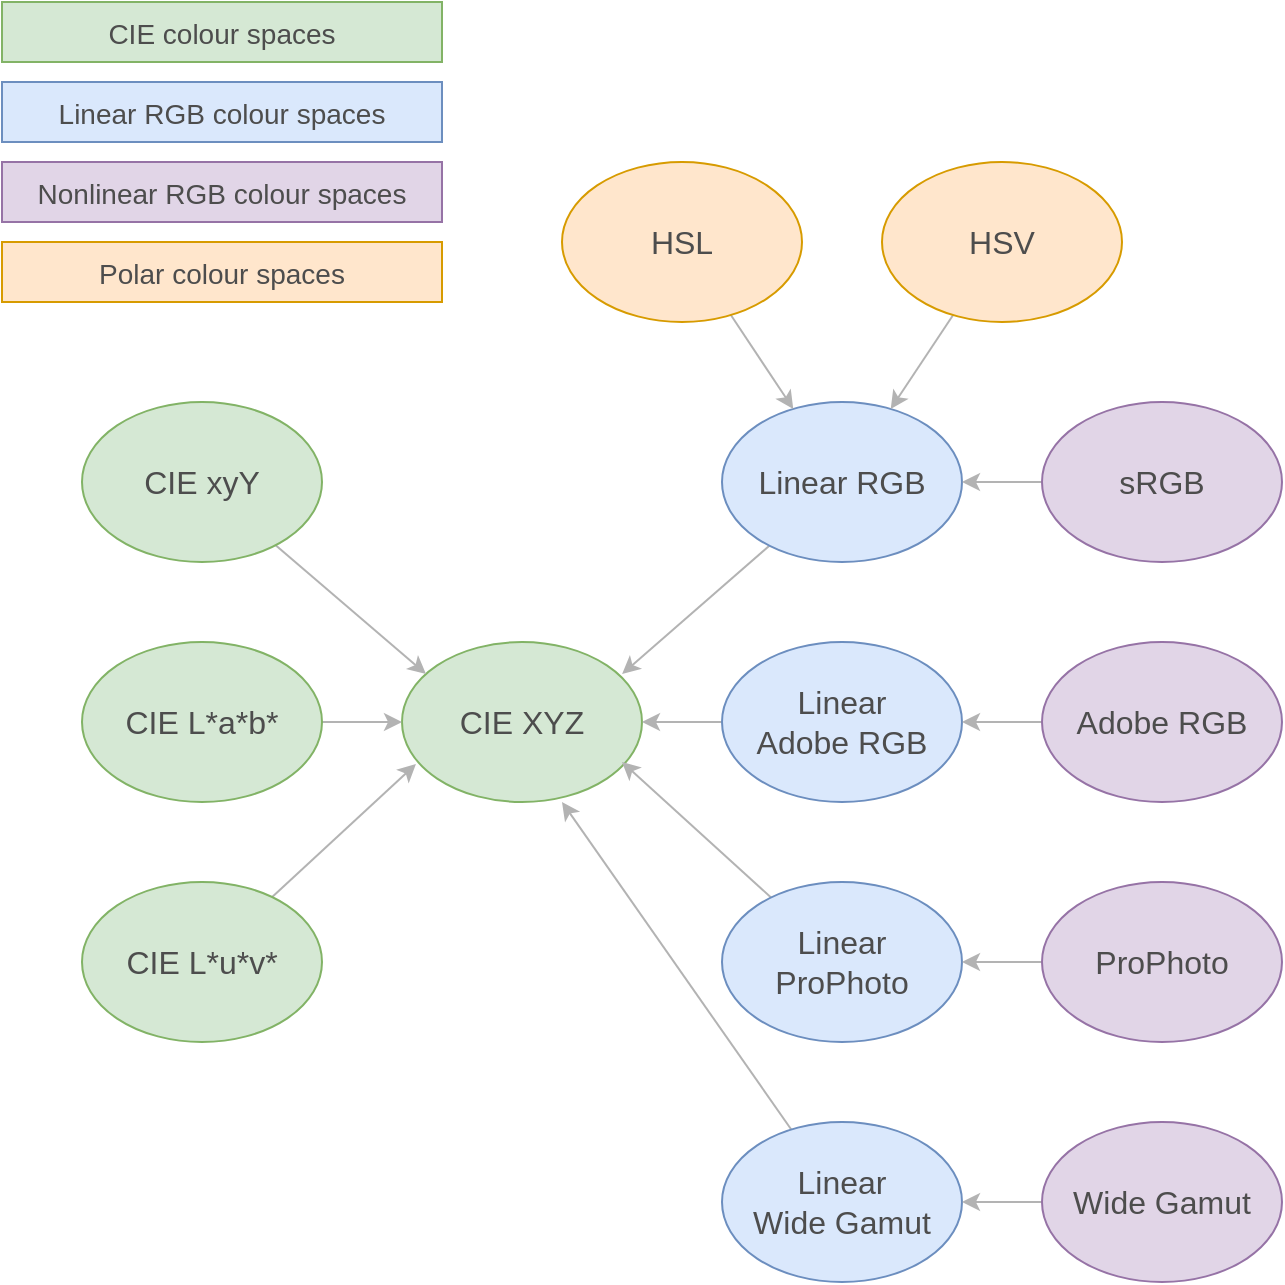 <mxfile version="16.1.2" type="device"><diagram id="Pf03Co7wrEZyGWiGNzQr" name="Page-1"><mxGraphModel dx="1106" dy="997" grid="1" gridSize="10" guides="1" tooltips="1" connect="1" arrows="1" fold="1" page="1" pageScale="1" pageWidth="827" pageHeight="1169" math="0" shadow="0"><root><mxCell id="0"/><mxCell id="1" parent="0"/><mxCell id="ugq9xhoPoMMtB-8sLs-u-1" value="&lt;font style=&quot;font-size: 16px&quot;&gt;CIE XYZ&lt;/font&gt;" style="ellipse;whiteSpace=wrap;html=1;fillColor=#d5e8d4;strokeColor=#82b366;fontColor=#4D4D4D;" parent="1" vertex="1"><mxGeometry x="280" y="400" width="120" height="80" as="geometry"/></mxCell><mxCell id="ugq9xhoPoMMtB-8sLs-u-41" value="" style="rounded=0;orthogonalLoop=1;jettySize=auto;html=1;fontFamily=Helvetica;fontSize=14;fontColor=#4D4D4D;entryX=0.1;entryY=0.2;entryDx=0;entryDy=0;entryPerimeter=0;strokeColor=#B3B3B3;" parent="1" source="ugq9xhoPoMMtB-8sLs-u-2" target="ugq9xhoPoMMtB-8sLs-u-1" edge="1"><mxGeometry relative="1" as="geometry"/></mxCell><mxCell id="ugq9xhoPoMMtB-8sLs-u-2" value="&lt;font style=&quot;font-size: 16px&quot;&gt;CIE xyY&lt;/font&gt;" style="ellipse;whiteSpace=wrap;html=1;fillColor=#d5e8d4;strokeColor=#82b366;fontColor=#4D4D4D;" parent="1" vertex="1"><mxGeometry x="120" y="280" width="120" height="80" as="geometry"/></mxCell><mxCell id="ugq9xhoPoMMtB-8sLs-u-37" value="" style="edgeStyle=orthogonalEdgeStyle;rounded=0;orthogonalLoop=1;jettySize=auto;html=1;fontFamily=Helvetica;fontSize=14;fontColor=#4D4D4D;strokeColor=#B3B3B3;" parent="1" source="ugq9xhoPoMMtB-8sLs-u-3" target="ugq9xhoPoMMtB-8sLs-u-1" edge="1"><mxGeometry relative="1" as="geometry"/></mxCell><mxCell id="ugq9xhoPoMMtB-8sLs-u-3" value="&lt;font style=&quot;font-size: 16px&quot;&gt;CIE L*a*b*&lt;/font&gt;" style="ellipse;whiteSpace=wrap;html=1;fillColor=#d5e8d4;strokeColor=#82b366;fontColor=#4D4D4D;" parent="1" vertex="1"><mxGeometry x="120" y="400" width="120" height="80" as="geometry"/></mxCell><mxCell id="ugq9xhoPoMMtB-8sLs-u-39" value="" style="rounded=0;orthogonalLoop=1;jettySize=auto;html=1;fontFamily=Helvetica;fontSize=14;fontColor=#4D4D4D;entryX=0.058;entryY=0.763;entryDx=0;entryDy=0;entryPerimeter=0;strokeColor=#B3B3B3;" parent="1" source="ugq9xhoPoMMtB-8sLs-u-4" target="ugq9xhoPoMMtB-8sLs-u-1" edge="1"><mxGeometry relative="1" as="geometry"/></mxCell><mxCell id="ugq9xhoPoMMtB-8sLs-u-4" value="&lt;font style=&quot;font-size: 16px&quot;&gt;CIE L*u*v*&lt;/font&gt;" style="ellipse;whiteSpace=wrap;html=1;fillColor=#d5e8d4;strokeColor=#82b366;fontColor=#4D4D4D;" parent="1" vertex="1"><mxGeometry x="120" y="520" width="120" height="80" as="geometry"/></mxCell><mxCell id="ugq9xhoPoMMtB-8sLs-u-43" value="" style="edgeStyle=none;rounded=0;orthogonalLoop=1;jettySize=auto;html=1;fontFamily=Helvetica;fontSize=14;fontColor=#4D4D4D;entryX=0.917;entryY=0.2;entryDx=0;entryDy=0;entryPerimeter=0;strokeColor=#B3B3B3;" parent="1" source="ugq9xhoPoMMtB-8sLs-u-5" target="ugq9xhoPoMMtB-8sLs-u-1" edge="1"><mxGeometry relative="1" as="geometry"/></mxCell><mxCell id="ugq9xhoPoMMtB-8sLs-u-5" value="&lt;font&gt;&lt;font style=&quot;font-size: 16px&quot;&gt;Linear RGB&lt;/font&gt;&lt;br&gt;&lt;/font&gt;" style="ellipse;whiteSpace=wrap;html=1;fillColor=#dae8fc;strokeColor=#6c8ebf;fontColor=#4D4D4D;" parent="1" vertex="1"><mxGeometry x="440" y="280" width="120" height="80" as="geometry"/></mxCell><mxCell id="ugq9xhoPoMMtB-8sLs-u-45" value="" style="edgeStyle=none;rounded=0;orthogonalLoop=1;jettySize=auto;html=1;fontFamily=Helvetica;fontSize=14;fontColor=#4D4D4D;entryX=1;entryY=0.5;entryDx=0;entryDy=0;strokeColor=#B3B3B3;" parent="1" source="ugq9xhoPoMMtB-8sLs-u-6" target="ugq9xhoPoMMtB-8sLs-u-1" edge="1"><mxGeometry relative="1" as="geometry"/></mxCell><mxCell id="ugq9xhoPoMMtB-8sLs-u-6" value="&lt;font&gt;&lt;font style=&quot;font-size: 16px&quot;&gt;Linear&lt;br&gt;Adobe RGB&lt;/font&gt;&lt;br&gt;&lt;/font&gt;" style="ellipse;whiteSpace=wrap;html=1;fillColor=#dae8fc;strokeColor=#6c8ebf;fontColor=#4D4D4D;" parent="1" vertex="1"><mxGeometry x="440" y="400" width="120" height="80" as="geometry"/></mxCell><mxCell id="ugq9xhoPoMMtB-8sLs-u-47" value="" style="edgeStyle=none;rounded=0;orthogonalLoop=1;jettySize=auto;html=1;fontFamily=Helvetica;fontSize=14;fontColor=#4D4D4D;strokeColor=#B3B3B3;" parent="1" source="ugq9xhoPoMMtB-8sLs-u-7" edge="1"><mxGeometry relative="1" as="geometry"><mxPoint x="390" y="460" as="targetPoint"/></mxGeometry></mxCell><mxCell id="ugq9xhoPoMMtB-8sLs-u-7" value="&lt;font&gt;&lt;font style=&quot;font-size: 16px&quot;&gt;Linear&lt;br&gt;ProPhoto&lt;/font&gt;&lt;br&gt;&lt;/font&gt;" style="ellipse;whiteSpace=wrap;html=1;fillColor=#dae8fc;strokeColor=#6c8ebf;fontColor=#4D4D4D;" parent="1" vertex="1"><mxGeometry x="440" y="520" width="120" height="80" as="geometry"/></mxCell><mxCell id="ugq9xhoPoMMtB-8sLs-u-49" value="" style="edgeStyle=none;rounded=0;orthogonalLoop=1;jettySize=auto;html=1;fontFamily=Helvetica;fontSize=14;fontColor=#4D4D4D;strokeColor=#B3B3B3;" parent="1" source="ugq9xhoPoMMtB-8sLs-u-8" edge="1"><mxGeometry relative="1" as="geometry"><mxPoint x="360" y="480" as="targetPoint"/></mxGeometry></mxCell><mxCell id="ugq9xhoPoMMtB-8sLs-u-8" value="&lt;font&gt;&lt;font style=&quot;font-size: 16px&quot;&gt;Linear&lt;br&gt;Wide Gamut&lt;/font&gt;&lt;br&gt;&lt;/font&gt;" style="ellipse;whiteSpace=wrap;html=1;fillColor=#dae8fc;strokeColor=#6c8ebf;fontColor=#4D4D4D;" parent="1" vertex="1"><mxGeometry x="440" y="640" width="120" height="80" as="geometry"/></mxCell><mxCell id="ugq9xhoPoMMtB-8sLs-u-52" value="" style="edgeStyle=none;rounded=0;orthogonalLoop=1;jettySize=auto;html=1;fontFamily=Helvetica;fontSize=14;fontColor=#4D4D4D;strokeColor=#B3B3B3;" parent="1" source="ugq9xhoPoMMtB-8sLs-u-9" target="ugq9xhoPoMMtB-8sLs-u-5" edge="1"><mxGeometry relative="1" as="geometry"/></mxCell><mxCell id="ugq9xhoPoMMtB-8sLs-u-9" value="&lt;font&gt;&lt;font style=&quot;font-size: 16px&quot;&gt;sRGB&lt;/font&gt;&lt;br&gt;&lt;/font&gt;" style="ellipse;whiteSpace=wrap;html=1;fillColor=#e1d5e7;strokeColor=#9673a6;fontColor=#4D4D4D;" parent="1" vertex="1"><mxGeometry x="600" y="280" width="120" height="80" as="geometry"/></mxCell><mxCell id="ugq9xhoPoMMtB-8sLs-u-53" value="" style="edgeStyle=none;rounded=0;orthogonalLoop=1;jettySize=auto;html=1;fontFamily=Helvetica;fontSize=14;fontColor=#4D4D4D;strokeColor=#B3B3B3;" parent="1" source="ugq9xhoPoMMtB-8sLs-u-10" target="ugq9xhoPoMMtB-8sLs-u-6" edge="1"><mxGeometry relative="1" as="geometry"/></mxCell><mxCell id="ugq9xhoPoMMtB-8sLs-u-10" value="&lt;font&gt;&lt;font style=&quot;font-size: 16px&quot;&gt;Adobe RGB&lt;/font&gt;&lt;br&gt;&lt;/font&gt;" style="ellipse;whiteSpace=wrap;html=1;fillColor=#e1d5e7;strokeColor=#9673a6;fontColor=#4D4D4D;" parent="1" vertex="1"><mxGeometry x="600" y="400" width="120" height="80" as="geometry"/></mxCell><mxCell id="ugq9xhoPoMMtB-8sLs-u-54" value="" style="edgeStyle=none;rounded=0;orthogonalLoop=1;jettySize=auto;html=1;fontFamily=Helvetica;fontSize=14;fontColor=#4D4D4D;strokeColor=#B3B3B3;" parent="1" source="ugq9xhoPoMMtB-8sLs-u-11" target="ugq9xhoPoMMtB-8sLs-u-7" edge="1"><mxGeometry relative="1" as="geometry"/></mxCell><mxCell id="ugq9xhoPoMMtB-8sLs-u-11" value="&lt;font&gt;&lt;font style=&quot;font-size: 16px&quot;&gt;ProPhoto&lt;/font&gt;&lt;br&gt;&lt;/font&gt;" style="ellipse;whiteSpace=wrap;html=1;fillColor=#e1d5e7;strokeColor=#9673a6;fontColor=#4D4D4D;" parent="1" vertex="1"><mxGeometry x="600" y="520" width="120" height="80" as="geometry"/></mxCell><mxCell id="ugq9xhoPoMMtB-8sLs-u-55" value="" style="edgeStyle=none;rounded=0;orthogonalLoop=1;jettySize=auto;html=1;fontFamily=Helvetica;fontSize=14;fontColor=#4D4D4D;strokeColor=#B3B3B3;" parent="1" source="ugq9xhoPoMMtB-8sLs-u-12" target="ugq9xhoPoMMtB-8sLs-u-8" edge="1"><mxGeometry relative="1" as="geometry"/></mxCell><mxCell id="ugq9xhoPoMMtB-8sLs-u-12" value="&lt;font&gt;&lt;font style=&quot;font-size: 16px&quot;&gt;Wide Gamut&lt;/font&gt;&lt;br&gt;&lt;/font&gt;" style="ellipse;whiteSpace=wrap;html=1;fillColor=#e1d5e7;strokeColor=#9673a6;fontColor=#4D4D4D;" parent="1" vertex="1"><mxGeometry x="600" y="640" width="120" height="80" as="geometry"/></mxCell><mxCell id="ugq9xhoPoMMtB-8sLs-u-50" value="" style="edgeStyle=none;rounded=0;orthogonalLoop=1;jettySize=auto;html=1;fontFamily=Helvetica;fontSize=14;fontColor=#4D4D4D;strokeColor=#B3B3B3;" parent="1" source="ugq9xhoPoMMtB-8sLs-u-13" target="ugq9xhoPoMMtB-8sLs-u-5" edge="1"><mxGeometry relative="1" as="geometry"/></mxCell><mxCell id="ugq9xhoPoMMtB-8sLs-u-13" value="&lt;font&gt;&lt;font style=&quot;font-size: 16px&quot;&gt;HSL&lt;/font&gt;&lt;br&gt;&lt;/font&gt;" style="ellipse;whiteSpace=wrap;html=1;fillColor=#ffe6cc;strokeColor=#d79b00;fontColor=#4D4D4D;" parent="1" vertex="1"><mxGeometry x="360" y="160" width="120" height="80" as="geometry"/></mxCell><mxCell id="ugq9xhoPoMMtB-8sLs-u-51" value="" style="edgeStyle=none;rounded=0;orthogonalLoop=1;jettySize=auto;html=1;fontFamily=Helvetica;fontSize=14;fontColor=#4D4D4D;strokeColor=#B3B3B3;" parent="1" source="ugq9xhoPoMMtB-8sLs-u-14" target="ugq9xhoPoMMtB-8sLs-u-5" edge="1"><mxGeometry relative="1" as="geometry"/></mxCell><mxCell id="ugq9xhoPoMMtB-8sLs-u-14" value="&lt;font&gt;&lt;font style=&quot;font-size: 16px&quot;&gt;HSV&lt;/font&gt;&lt;br&gt;&lt;/font&gt;" style="ellipse;whiteSpace=wrap;html=1;fillColor=#ffe6cc;strokeColor=#d79b00;fontColor=#4D4D4D;" parent="1" vertex="1"><mxGeometry x="520" y="160" width="120" height="80" as="geometry"/></mxCell><mxCell id="ugq9xhoPoMMtB-8sLs-u-15" value="&lt;span style=&quot;font-size: 14px ; text-align: left&quot;&gt;CIE colour spaces&lt;/span&gt;" style="rounded=0;whiteSpace=wrap;html=1;fontFamily=Helvetica;fontSize=16;fontColor=#4D4D4D;strokeColor=#82b366;fillColor=#d5e8d4;" parent="1" vertex="1"><mxGeometry x="80" y="80" width="220" height="30" as="geometry"/></mxCell><mxCell id="ugq9xhoPoMMtB-8sLs-u-30" value="&lt;span style=&quot;font-size: 14px ; text-align: left&quot;&gt;Linear RGB colour spaces&lt;/span&gt;" style="rounded=0;whiteSpace=wrap;html=1;fontFamily=Helvetica;fontSize=16;strokeColor=#6c8ebf;fillColor=#dae8fc;fontColor=#4D4D4D;" parent="1" vertex="1"><mxGeometry x="80" y="120" width="220" height="30" as="geometry"/></mxCell><mxCell id="ugq9xhoPoMMtB-8sLs-u-32" value="&lt;span style=&quot;font-size: 14px ; text-align: left&quot;&gt;Nonlinear RGB colour spaces&lt;/span&gt;" style="rounded=0;whiteSpace=wrap;html=1;fontFamily=Helvetica;fontSize=16;strokeColor=#9673a6;fillColor=#e1d5e7;fontColor=#4D4D4D;" parent="1" vertex="1"><mxGeometry x="80" y="160" width="220" height="30" as="geometry"/></mxCell><mxCell id="ugq9xhoPoMMtB-8sLs-u-34" value="&lt;span style=&quot;font-size: 14px ; text-align: left&quot;&gt;Polar colour spaces&lt;/span&gt;" style="rounded=0;whiteSpace=wrap;html=1;fontFamily=Helvetica;fontSize=16;strokeColor=#d79b00;fillColor=#ffe6cc;fontColor=#4D4D4D;" parent="1" vertex="1"><mxGeometry x="80" y="200" width="220" height="30" as="geometry"/></mxCell></root></mxGraphModel></diagram></mxfile>